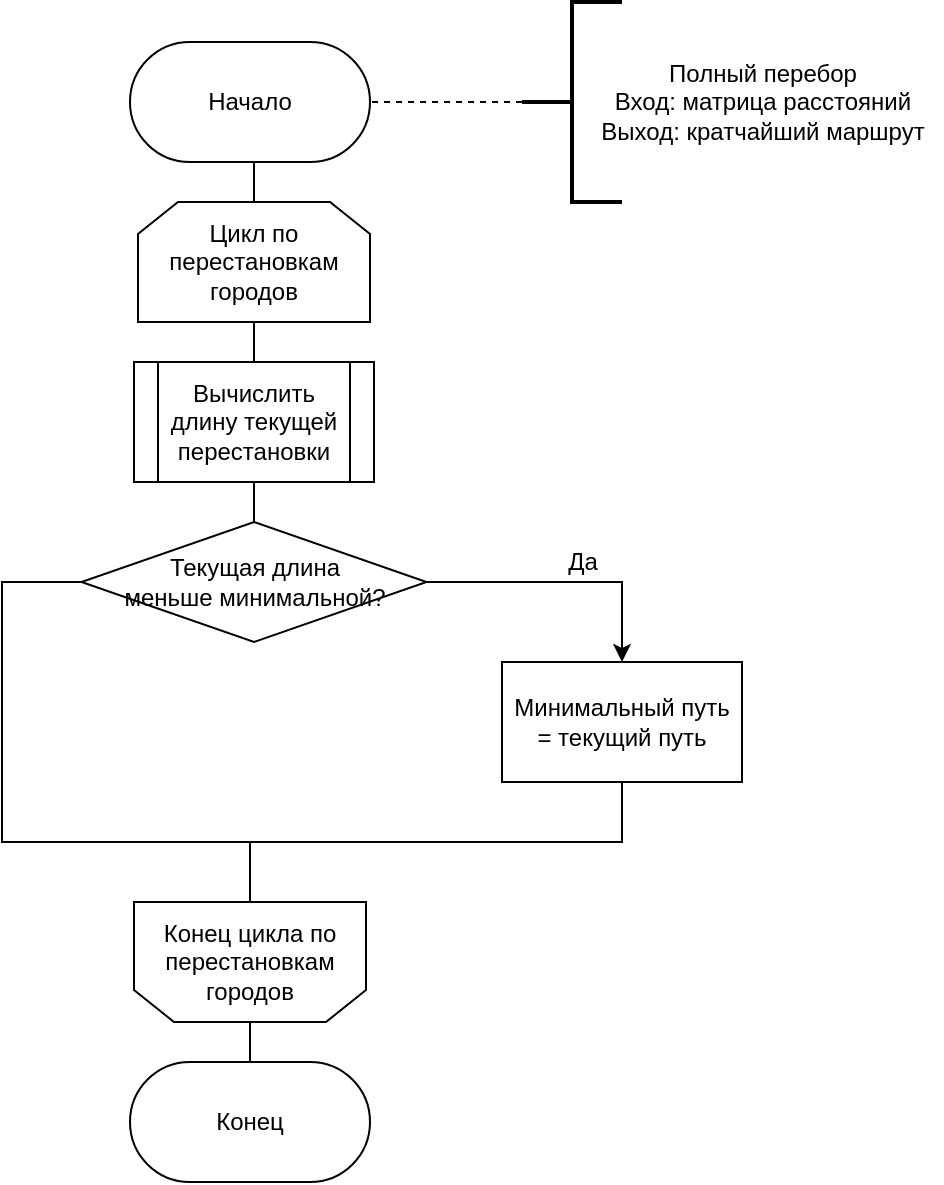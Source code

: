 <mxfile version="15.9.4" type="device" pages="3"><diagram id="g8g0gHqtTWQrx--78XGJ" name="brute"><mxGraphModel dx="848" dy="538" grid="1" gridSize="10" guides="1" tooltips="1" connect="1" arrows="1" fold="1" page="1" pageScale="1" pageWidth="827" pageHeight="2000" math="0" shadow="0"><root><mxCell id="0"/><mxCell id="1" parent="0"/><mxCell id="O9afm24E52Feed57m6xf-9" style="edgeStyle=orthogonalEdgeStyle;rounded=0;orthogonalLoop=1;jettySize=auto;html=1;exitX=0.5;exitY=1;exitDx=0;exitDy=0;entryX=0.5;entryY=0;entryDx=0;entryDy=0;endArrow=none;endFill=0;" parent="1" source="O9afm24E52Feed57m6xf-1" target="O9afm24E52Feed57m6xf-8" edge="1"><mxGeometry relative="1" as="geometry"/></mxCell><mxCell id="O9afm24E52Feed57m6xf-1" value="Начало" style="rounded=1;whiteSpace=wrap;html=1;arcSize=50;" parent="1" vertex="1"><mxGeometry x="354" y="70" width="120" height="60" as="geometry"/></mxCell><mxCell id="O9afm24E52Feed57m6xf-3" style="edgeStyle=orthogonalEdgeStyle;rounded=0;orthogonalLoop=1;jettySize=auto;html=1;exitX=0;exitY=0.5;exitDx=0;exitDy=0;exitPerimeter=0;entryX=1;entryY=0.5;entryDx=0;entryDy=0;endArrow=none;endFill=0;dashed=1;" parent="1" source="O9afm24E52Feed57m6xf-2" target="O9afm24E52Feed57m6xf-1" edge="1"><mxGeometry relative="1" as="geometry"/></mxCell><mxCell id="O9afm24E52Feed57m6xf-2" value="" style="strokeWidth=2;html=1;shape=mxgraph.flowchart.annotation_2;align=left;labelPosition=right;pointerEvents=1;" parent="1" vertex="1"><mxGeometry x="550" y="50" width="50" height="100" as="geometry"/></mxCell><mxCell id="O9afm24E52Feed57m6xf-4" value="Полный перебор&lt;br&gt;Вход: матрица расстояний&lt;br&gt;Выход: кратчайший маршрут" style="text;html=1;align=center;verticalAlign=middle;resizable=0;points=[];autosize=1;strokeColor=none;fillColor=none;" parent="1" vertex="1"><mxGeometry x="580" y="75" width="180" height="50" as="geometry"/></mxCell><mxCell id="O9afm24E52Feed57m6xf-11" style="edgeStyle=orthogonalEdgeStyle;rounded=0;orthogonalLoop=1;jettySize=auto;html=1;exitX=0.5;exitY=1;exitDx=0;exitDy=0;entryX=0.5;entryY=0;entryDx=0;entryDy=0;endArrow=none;endFill=0;" parent="1" source="O9afm24E52Feed57m6xf-8" target="O9afm24E52Feed57m6xf-10" edge="1"><mxGeometry relative="1" as="geometry"/></mxCell><mxCell id="O9afm24E52Feed57m6xf-8" value="Цикл по перестановкам городов" style="shape=loopLimit;whiteSpace=wrap;html=1;" parent="1" vertex="1"><mxGeometry x="358" y="150" width="116" height="60" as="geometry"/></mxCell><mxCell id="O9afm24E52Feed57m6xf-13" style="edgeStyle=orthogonalEdgeStyle;rounded=0;orthogonalLoop=1;jettySize=auto;html=1;exitX=0.5;exitY=1;exitDx=0;exitDy=0;entryX=0.5;entryY=0;entryDx=0;entryDy=0;endArrow=none;endFill=0;" parent="1" source="O9afm24E52Feed57m6xf-10" target="O9afm24E52Feed57m6xf-12" edge="1"><mxGeometry relative="1" as="geometry"/></mxCell><mxCell id="O9afm24E52Feed57m6xf-10" value="Вычислить длину текущей перестановки" style="shape=process;whiteSpace=wrap;html=1;backgroundOutline=1;" parent="1" vertex="1"><mxGeometry x="356" y="230" width="120" height="60" as="geometry"/></mxCell><mxCell id="O9afm24E52Feed57m6xf-16" style="edgeStyle=orthogonalEdgeStyle;rounded=0;orthogonalLoop=1;jettySize=auto;html=1;exitX=1;exitY=0.5;exitDx=0;exitDy=0;endArrow=classic;endFill=1;" parent="1" source="O9afm24E52Feed57m6xf-12" target="O9afm24E52Feed57m6xf-14" edge="1"><mxGeometry relative="1" as="geometry"/></mxCell><mxCell id="O9afm24E52Feed57m6xf-21" style="edgeStyle=orthogonalEdgeStyle;rounded=0;orthogonalLoop=1;jettySize=auto;html=1;exitX=0;exitY=0.5;exitDx=0;exitDy=0;endArrow=none;endFill=0;" parent="1" source="O9afm24E52Feed57m6xf-12" edge="1"><mxGeometry relative="1" as="geometry"><mxPoint x="416" y="470" as="targetPoint"/><Array as="points"><mxPoint x="290" y="340"/><mxPoint x="290" y="470"/></Array></mxGeometry></mxCell><mxCell id="O9afm24E52Feed57m6xf-12" value="Текущая длина&lt;br&gt;меньше минимальной?" style="rhombus;whiteSpace=wrap;html=1;" parent="1" vertex="1"><mxGeometry x="329.75" y="310" width="172.5" height="60" as="geometry"/></mxCell><mxCell id="O9afm24E52Feed57m6xf-20" style="edgeStyle=orthogonalEdgeStyle;rounded=0;orthogonalLoop=1;jettySize=auto;html=1;exitX=0.5;exitY=1;exitDx=0;exitDy=0;entryX=0.5;entryY=0;entryDx=0;entryDy=0;endArrow=none;endFill=0;" parent="1" source="O9afm24E52Feed57m6xf-14" target="O9afm24E52Feed57m6xf-18" edge="1"><mxGeometry relative="1" as="geometry"/></mxCell><mxCell id="O9afm24E52Feed57m6xf-14" value="Минимальный путь = текущий путь" style="rounded=0;whiteSpace=wrap;html=1;" parent="1" vertex="1"><mxGeometry x="540" y="380" width="120" height="60" as="geometry"/></mxCell><mxCell id="O9afm24E52Feed57m6xf-17" value="Да" style="text;html=1;align=center;verticalAlign=middle;resizable=0;points=[];autosize=1;strokeColor=none;fillColor=none;" parent="1" vertex="1"><mxGeometry x="565" y="320" width="30" height="20" as="geometry"/></mxCell><mxCell id="O9afm24E52Feed57m6xf-23" style="edgeStyle=orthogonalEdgeStyle;rounded=0;orthogonalLoop=1;jettySize=auto;html=1;exitX=0.5;exitY=1;exitDx=0;exitDy=0;entryX=0.5;entryY=0;entryDx=0;entryDy=0;endArrow=none;endFill=0;" parent="1" source="O9afm24E52Feed57m6xf-18" target="O9afm24E52Feed57m6xf-22" edge="1"><mxGeometry relative="1" as="geometry"/></mxCell><mxCell id="O9afm24E52Feed57m6xf-18" value="Конец цикла&amp;nbsp;по перестановкам городов" style="shape=loopLimit;whiteSpace=wrap;html=1;flipV=1;" parent="1" vertex="1"><mxGeometry x="356" y="500" width="116" height="60" as="geometry"/></mxCell><mxCell id="O9afm24E52Feed57m6xf-22" value="Конец" style="rounded=1;whiteSpace=wrap;html=1;arcSize=50;" parent="1" vertex="1"><mxGeometry x="354" y="580" width="120" height="60" as="geometry"/></mxCell></root></mxGraphModel></diagram><diagram id="haqe1U1k8i-So3oXZN1X" name="ant"><mxGraphModel dx="678" dy="430" grid="1" gridSize="10" guides="1" tooltips="1" connect="1" arrows="1" fold="1" page="1" pageScale="1" pageWidth="827" pageHeight="2000" math="0" shadow="0"><root><mxCell id="BjifX7MO4PdSbFg9irF5-0"/><mxCell id="BjifX7MO4PdSbFg9irF5-1" parent="BjifX7MO4PdSbFg9irF5-0"/><mxCell id="noeleAHsCXnpjK-wSr24-0" style="edgeStyle=orthogonalEdgeStyle;rounded=0;orthogonalLoop=1;jettySize=auto;html=1;exitX=0.5;exitY=1;exitDx=0;exitDy=0;entryX=0.5;entryY=0;entryDx=0;entryDy=0;endArrow=none;endFill=0;" parent="BjifX7MO4PdSbFg9irF5-1" source="noeleAHsCXnpjK-wSr24-1" edge="1"><mxGeometry relative="1" as="geometry"><mxPoint x="312.0" y="140" as="targetPoint"/></mxGeometry></mxCell><mxCell id="noeleAHsCXnpjK-wSr24-1" value="Начало" style="rounded=1;whiteSpace=wrap;html=1;arcSize=50;" parent="BjifX7MO4PdSbFg9irF5-1" vertex="1"><mxGeometry x="250" y="60" width="120" height="60" as="geometry"/></mxCell><mxCell id="noeleAHsCXnpjK-wSr24-2" style="edgeStyle=orthogonalEdgeStyle;rounded=0;orthogonalLoop=1;jettySize=auto;html=1;exitX=0;exitY=0.5;exitDx=0;exitDy=0;exitPerimeter=0;entryX=1;entryY=0.5;entryDx=0;entryDy=0;endArrow=none;endFill=0;dashed=1;" parent="BjifX7MO4PdSbFg9irF5-1" source="noeleAHsCXnpjK-wSr24-3" target="noeleAHsCXnpjK-wSr24-1" edge="1"><mxGeometry relative="1" as="geometry"/></mxCell><mxCell id="noeleAHsCXnpjK-wSr24-3" value="" style="strokeWidth=2;html=1;shape=mxgraph.flowchart.annotation_2;align=left;labelPosition=right;pointerEvents=1;" parent="BjifX7MO4PdSbFg9irF5-1" vertex="1"><mxGeometry x="446" y="40" width="50" height="100" as="geometry"/></mxCell><mxCell id="noeleAHsCXnpjK-wSr24-4" value="Муравьиный алгоритм&lt;br&gt;Вход: матрица расстояний&lt;br&gt;Выход: кратчайший маршрут" style="text;html=1;align=center;verticalAlign=middle;resizable=0;points=[];autosize=1;strokeColor=none;fillColor=none;" parent="BjifX7MO4PdSbFg9irF5-1" vertex="1"><mxGeometry x="476" y="65" width="180" height="50" as="geometry"/></mxCell><mxCell id="noeleAHsCXnpjK-wSr24-7" style="edgeStyle=orthogonalEdgeStyle;rounded=0;orthogonalLoop=1;jettySize=auto;html=1;exitX=0.5;exitY=1;exitDx=0;exitDy=0;entryX=0.5;entryY=0;entryDx=0;entryDy=0;endArrow=none;endFill=0;" parent="BjifX7MO4PdSbFg9irF5-1" source="noeleAHsCXnpjK-wSr24-5" target="noeleAHsCXnpjK-wSr24-6" edge="1"><mxGeometry relative="1" as="geometry"/></mxCell><mxCell id="noeleAHsCXnpjK-wSr24-5" value="Инициализация рёбер - видимость и феромон" style="rounded=0;whiteSpace=wrap;html=1;" parent="BjifX7MO4PdSbFg9irF5-1" vertex="1"><mxGeometry x="250" y="140" width="120" height="60" as="geometry"/></mxCell><mxCell id="noeleAHsCXnpjK-wSr24-9" style="edgeStyle=orthogonalEdgeStyle;rounded=0;orthogonalLoop=1;jettySize=auto;html=1;exitX=0.5;exitY=1;exitDx=0;exitDy=0;entryX=0.5;entryY=0;entryDx=0;entryDy=0;endArrow=none;endFill=0;" parent="BjifX7MO4PdSbFg9irF5-1" source="noeleAHsCXnpjK-wSr24-6" target="noeleAHsCXnpjK-wSr24-8" edge="1"><mxGeometry relative="1" as="geometry"/></mxCell><mxCell id="noeleAHsCXnpjK-wSr24-6" value="Случайное размещение муравьёв" style="rounded=0;whiteSpace=wrap;html=1;" parent="BjifX7MO4PdSbFg9irF5-1" vertex="1"><mxGeometry x="250" y="220" width="120" height="60" as="geometry"/></mxCell><mxCell id="sDbPqFyzluQxZssLiLQ0-1" style="edgeStyle=orthogonalEdgeStyle;rounded=0;orthogonalLoop=1;jettySize=auto;html=1;exitX=0.5;exitY=1;exitDx=0;exitDy=0;entryX=0.5;entryY=0;entryDx=0;entryDy=0;endArrow=none;endFill=0;" parent="BjifX7MO4PdSbFg9irF5-1" source="noeleAHsCXnpjK-wSr24-8" target="sDbPqFyzluQxZssLiLQ0-0" edge="1"><mxGeometry relative="1" as="geometry"/></mxCell><mxCell id="noeleAHsCXnpjK-wSr24-8" value="Выбор начального маршрута и поиск его длины" style="rounded=0;whiteSpace=wrap;html=1;" parent="BjifX7MO4PdSbFg9irF5-1" vertex="1"><mxGeometry x="250" y="300" width="120" height="60" as="geometry"/></mxCell><mxCell id="sDbPqFyzluQxZssLiLQ0-3" style="edgeStyle=orthogonalEdgeStyle;rounded=0;orthogonalLoop=1;jettySize=auto;html=1;exitX=0.5;exitY=1;exitDx=0;exitDy=0;entryX=0.5;entryY=0;entryDx=0;entryDy=0;endArrow=none;endFill=0;" parent="BjifX7MO4PdSbFg9irF5-1" source="sDbPqFyzluQxZssLiLQ0-0" target="sDbPqFyzluQxZssLiLQ0-2" edge="1"><mxGeometry relative="1" as="geometry"/></mxCell><mxCell id="sDbPqFyzluQxZssLiLQ0-0" value="Цикл по времени жизни" style="shape=loopLimit;whiteSpace=wrap;html=1;" parent="BjifX7MO4PdSbFg9irF5-1" vertex="1"><mxGeometry x="250" y="380" width="116" height="60" as="geometry"/></mxCell><mxCell id="sDbPqFyzluQxZssLiLQ0-5" style="edgeStyle=orthogonalEdgeStyle;rounded=0;orthogonalLoop=1;jettySize=auto;html=1;exitX=0.5;exitY=1;exitDx=0;exitDy=0;entryX=0.5;entryY=0;entryDx=0;entryDy=0;endArrow=none;endFill=0;" parent="BjifX7MO4PdSbFg9irF5-1" source="sDbPqFyzluQxZssLiLQ0-2" edge="1"><mxGeometry relative="1" as="geometry"><mxPoint x="310" y="540" as="targetPoint"/></mxGeometry></mxCell><mxCell id="sDbPqFyzluQxZssLiLQ0-2" value="Цикл по муравьям" style="shape=loopLimit;whiteSpace=wrap;html=1;" parent="BjifX7MO4PdSbFg9irF5-1" vertex="1"><mxGeometry x="250" y="460" width="116" height="60" as="geometry"/></mxCell><mxCell id="sDbPqFyzluQxZssLiLQ0-8" style="edgeStyle=orthogonalEdgeStyle;rounded=0;orthogonalLoop=1;jettySize=auto;html=1;exitX=0.5;exitY=1;exitDx=0;exitDy=0;entryX=0.5;entryY=0;entryDx=0;entryDy=0;endArrow=none;endFill=0;" parent="BjifX7MO4PdSbFg9irF5-1" source="sDbPqFyzluQxZssLiLQ0-6" target="sDbPqFyzluQxZssLiLQ0-7" edge="1"><mxGeometry relative="1" as="geometry"/></mxCell><mxCell id="sDbPqFyzluQxZssLiLQ0-6" value="Найти маршрут текущего муравья и его длину" style="shape=process;whiteSpace=wrap;html=1;backgroundOutline=1;" parent="BjifX7MO4PdSbFg9irF5-1" vertex="1"><mxGeometry x="250" y="540" width="120" height="60" as="geometry"/></mxCell><mxCell id="sDbPqFyzluQxZssLiLQ0-10" style="edgeStyle=orthogonalEdgeStyle;rounded=0;orthogonalLoop=1;jettySize=auto;html=1;exitX=0.5;exitY=1;exitDx=0;exitDy=0;entryX=0.5;entryY=0;entryDx=0;entryDy=0;endArrow=none;endFill=0;" parent="BjifX7MO4PdSbFg9irF5-1" source="sDbPqFyzluQxZssLiLQ0-7" target="sDbPqFyzluQxZssLiLQ0-9" edge="1"><mxGeometry relative="1" as="geometry"/></mxCell><mxCell id="sDbPqFyzluQxZssLiLQ0-7" value="Конец цикла по муравьям" style="shape=loopLimit;whiteSpace=wrap;html=1;flipH=0;flipV=1;" parent="BjifX7MO4PdSbFg9irF5-1" vertex="1"><mxGeometry x="250" y="620" width="116" height="60" as="geometry"/></mxCell><mxCell id="sDbPqFyzluQxZssLiLQ0-12" style="edgeStyle=orthogonalEdgeStyle;rounded=0;orthogonalLoop=1;jettySize=auto;html=1;exitX=0.5;exitY=1;exitDx=0;exitDy=0;entryX=0.5;entryY=0;entryDx=0;entryDy=0;endArrow=none;endFill=0;" parent="BjifX7MO4PdSbFg9irF5-1" source="sDbPqFyzluQxZssLiLQ0-9" target="sDbPqFyzluQxZssLiLQ0-11" edge="1"><mxGeometry relative="1" as="geometry"/></mxCell><mxCell id="sDbPqFyzluQxZssLiLQ0-9" value="Выбор минимального пути среди найденных" style="rounded=0;whiteSpace=wrap;html=1;" parent="BjifX7MO4PdSbFg9irF5-1" vertex="1"><mxGeometry x="446" y="200" width="120" height="60" as="geometry"/></mxCell><mxCell id="sDbPqFyzluQxZssLiLQ0-14" style="edgeStyle=orthogonalEdgeStyle;rounded=0;orthogonalLoop=1;jettySize=auto;html=1;exitX=0.5;exitY=1;exitDx=0;exitDy=0;entryX=0.5;entryY=0;entryDx=0;entryDy=0;endArrow=none;endFill=0;" parent="BjifX7MO4PdSbFg9irF5-1" source="sDbPqFyzluQxZssLiLQ0-11" target="sDbPqFyzluQxZssLiLQ0-13" edge="1"><mxGeometry relative="1" as="geometry"/></mxCell><mxCell id="sDbPqFyzluQxZssLiLQ0-11" value="Цикл по всем рёбрам графа" style="shape=loopLimit;whiteSpace=wrap;html=1;" parent="BjifX7MO4PdSbFg9irF5-1" vertex="1"><mxGeometry x="448" y="280" width="116" height="60" as="geometry"/></mxCell><mxCell id="sDbPqFyzluQxZssLiLQ0-16" style="edgeStyle=orthogonalEdgeStyle;rounded=0;orthogonalLoop=1;jettySize=auto;html=1;exitX=0.5;exitY=1;exitDx=0;exitDy=0;entryX=0.5;entryY=0;entryDx=0;entryDy=0;endArrow=none;endFill=0;" parent="BjifX7MO4PdSbFg9irF5-1" source="sDbPqFyzluQxZssLiLQ0-13" target="sDbPqFyzluQxZssLiLQ0-15" edge="1"><mxGeometry relative="1" as="geometry"/></mxCell><mxCell id="sDbPqFyzluQxZssLiLQ0-13" value="Обновить феромоны" style="shape=process;whiteSpace=wrap;html=1;backgroundOutline=1;" parent="BjifX7MO4PdSbFg9irF5-1" vertex="1"><mxGeometry x="448" y="360" width="120" height="60" as="geometry"/></mxCell><mxCell id="sDbPqFyzluQxZssLiLQ0-18" style="edgeStyle=orthogonalEdgeStyle;rounded=0;orthogonalLoop=1;jettySize=auto;html=1;exitX=0.5;exitY=1;exitDx=0;exitDy=0;entryX=0.5;entryY=0;entryDx=0;entryDy=0;endArrow=none;endFill=0;" parent="BjifX7MO4PdSbFg9irF5-1" source="sDbPqFyzluQxZssLiLQ0-15" target="sDbPqFyzluQxZssLiLQ0-17" edge="1"><mxGeometry relative="1" as="geometry"/></mxCell><mxCell id="sDbPqFyzluQxZssLiLQ0-15" value="Конец цикла по всем рёбрам графа" style="shape=loopLimit;whiteSpace=wrap;html=1;flipV=1;" parent="BjifX7MO4PdSbFg9irF5-1" vertex="1"><mxGeometry x="450" y="440" width="116" height="60" as="geometry"/></mxCell><mxCell id="sDbPqFyzluQxZssLiLQ0-20" style="edgeStyle=orthogonalEdgeStyle;rounded=0;orthogonalLoop=1;jettySize=auto;html=1;exitX=0.5;exitY=1;exitDx=0;exitDy=0;entryX=0.5;entryY=0;entryDx=0;entryDy=0;endArrow=none;endFill=0;" parent="BjifX7MO4PdSbFg9irF5-1" source="sDbPqFyzluQxZssLiLQ0-17" target="sDbPqFyzluQxZssLiLQ0-19" edge="1"><mxGeometry relative="1" as="geometry"/></mxCell><mxCell id="sDbPqFyzluQxZssLiLQ0-17" value="Конец цикла по времени жизни" style="shape=loopLimit;whiteSpace=wrap;html=1;flipV=1;" parent="BjifX7MO4PdSbFg9irF5-1" vertex="1"><mxGeometry x="450" y="520" width="116" height="60" as="geometry"/></mxCell><mxCell id="sDbPqFyzluQxZssLiLQ0-19" value="Конец" style="rounded=1;whiteSpace=wrap;html=1;arcSize=50;" parent="BjifX7MO4PdSbFg9irF5-1" vertex="1"><mxGeometry x="448" y="600" width="120" height="60" as="geometry"/></mxCell></root></mxGraphModel></diagram><diagram id="tNcOfZGBLbJ4FRECC5gc" name="Page-3"><mxGraphModel dx="848" dy="538" grid="1" gridSize="10" guides="1" tooltips="1" connect="1" arrows="1" fold="1" page="1" pageScale="1" pageWidth="827" pageHeight="2000" math="0" shadow="0"><root><mxCell id="awSm48xzPxL6CdS12buP-0"/><mxCell id="awSm48xzPxL6CdS12buP-1" parent="awSm48xzPxL6CdS12buP-0"/><mxCell id="tJbeLV9QDXOSB8dsqEL0-30" style="edgeStyle=orthogonalEdgeStyle;rounded=0;orthogonalLoop=1;jettySize=auto;html=1;exitX=0.5;exitY=1;exitDx=0;exitDy=0;entryX=0.5;entryY=0;entryDx=0;entryDy=0;endArrow=none;endFill=0;" parent="awSm48xzPxL6CdS12buP-1" source="tJbeLV9QDXOSB8dsqEL0-1" target="tJbeLV9QDXOSB8dsqEL0-12" edge="1"><mxGeometry relative="1" as="geometry"/></mxCell><mxCell id="tJbeLV9QDXOSB8dsqEL0-1" value="Начало" style="rounded=1;whiteSpace=wrap;html=1;arcSize=50;" parent="awSm48xzPxL6CdS12buP-1" vertex="1"><mxGeometry x="250" y="60" width="120" height="60" as="geometry"/></mxCell><mxCell id="tJbeLV9QDXOSB8dsqEL0-2" style="edgeStyle=orthogonalEdgeStyle;rounded=0;orthogonalLoop=1;jettySize=auto;html=1;exitX=0;exitY=0.5;exitDx=0;exitDy=0;exitPerimeter=0;entryX=1;entryY=0.5;entryDx=0;entryDy=0;endArrow=none;endFill=0;dashed=1;" parent="awSm48xzPxL6CdS12buP-1" source="tJbeLV9QDXOSB8dsqEL0-3" target="tJbeLV9QDXOSB8dsqEL0-1" edge="1"><mxGeometry relative="1" as="geometry"/></mxCell><mxCell id="tJbeLV9QDXOSB8dsqEL0-3" value="" style="strokeWidth=2;html=1;shape=mxgraph.flowchart.annotation_2;align=left;labelPosition=right;pointerEvents=1;" parent="awSm48xzPxL6CdS12buP-1" vertex="1"><mxGeometry x="446" y="40" width="50" height="100" as="geometry"/></mxCell><mxCell id="tJbeLV9QDXOSB8dsqEL0-4" value="Обновление феромона" style="text;html=1;align=center;verticalAlign=middle;resizable=0;points=[];autosize=1;strokeColor=none;fillColor=none;" parent="awSm48xzPxL6CdS12buP-1" vertex="1"><mxGeometry x="491" y="80" width="150" height="20" as="geometry"/></mxCell><mxCell id="tJbeLV9QDXOSB8dsqEL0-11" style="edgeStyle=orthogonalEdgeStyle;rounded=0;orthogonalLoop=1;jettySize=auto;html=1;exitX=0.5;exitY=1;exitDx=0;exitDy=0;entryX=0.5;entryY=0;entryDx=0;entryDy=0;endArrow=none;endFill=0;" parent="awSm48xzPxL6CdS12buP-1" source="tJbeLV9QDXOSB8dsqEL0-12" target="tJbeLV9QDXOSB8dsqEL0-14" edge="1"><mxGeometry relative="1" as="geometry"/></mxCell><mxCell id="tJbeLV9QDXOSB8dsqEL0-12" value="Цикл по муравьям" style="shape=loopLimit;whiteSpace=wrap;html=1;" parent="awSm48xzPxL6CdS12buP-1" vertex="1"><mxGeometry x="254" y="150" width="116" height="60" as="geometry"/></mxCell><mxCell id="tJbeLV9QDXOSB8dsqEL0-13" style="edgeStyle=orthogonalEdgeStyle;rounded=0;orthogonalLoop=1;jettySize=auto;html=1;exitX=0.5;exitY=1;exitDx=0;exitDy=0;entryX=0.5;entryY=0;entryDx=0;entryDy=0;endArrow=none;endFill=0;" parent="awSm48xzPxL6CdS12buP-1" source="tJbeLV9QDXOSB8dsqEL0-14" edge="1"><mxGeometry relative="1" as="geometry"><mxPoint x="314" y="310.0" as="targetPoint"/></mxGeometry></mxCell><mxCell id="tJbeLV9QDXOSB8dsqEL0-14" value="Цикл по всем рёбрам текущего маршрута муравья" style="shape=loopLimit;whiteSpace=wrap;html=1;" parent="awSm48xzPxL6CdS12buP-1" vertex="1"><mxGeometry x="254" y="230" width="116" height="60" as="geometry"/></mxCell><mxCell id="tJbeLV9QDXOSB8dsqEL0-29" value="Конец" style="rounded=1;whiteSpace=wrap;html=1;arcSize=50;" parent="awSm48xzPxL6CdS12buP-1" vertex="1"><mxGeometry x="443" y="560" width="120" height="60" as="geometry"/></mxCell><mxCell id="tJbeLV9QDXOSB8dsqEL0-34" style="edgeStyle=orthogonalEdgeStyle;rounded=0;orthogonalLoop=1;jettySize=auto;html=1;exitX=0.5;exitY=1;exitDx=0;exitDy=0;entryX=0.5;entryY=0;entryDx=0;entryDy=0;endArrow=none;endFill=0;" parent="awSm48xzPxL6CdS12buP-1" source="tJbeLV9QDXOSB8dsqEL0-31" target="tJbeLV9QDXOSB8dsqEL0-33" edge="1"><mxGeometry relative="1" as="geometry"/></mxCell><mxCell id="tJbeLV9QDXOSB8dsqEL0-31" value="Обновить значение ребра в соответствии с его длиной&amp;nbsp;" style="rounded=0;whiteSpace=wrap;html=1;" parent="awSm48xzPxL6CdS12buP-1" vertex="1"><mxGeometry x="254" y="310" width="120" height="60" as="geometry"/></mxCell><mxCell id="tJbeLV9QDXOSB8dsqEL0-42" style="edgeStyle=orthogonalEdgeStyle;rounded=0;orthogonalLoop=1;jettySize=auto;html=1;exitX=0.5;exitY=1;exitDx=0;exitDy=0;entryX=0.5;entryY=0;entryDx=0;entryDy=0;endArrow=none;endFill=0;" parent="awSm48xzPxL6CdS12buP-1" source="tJbeLV9QDXOSB8dsqEL0-32" target="tJbeLV9QDXOSB8dsqEL0-36" edge="1"><mxGeometry relative="1" as="geometry"/></mxCell><mxCell id="tJbeLV9QDXOSB8dsqEL0-32" value="Конец цикла по муравьям" style="shape=loopLimit;whiteSpace=wrap;html=1;flipV=1;" parent="awSm48xzPxL6CdS12buP-1" vertex="1"><mxGeometry x="260" y="470" width="116" height="60" as="geometry"/></mxCell><mxCell id="tJbeLV9QDXOSB8dsqEL0-35" style="edgeStyle=orthogonalEdgeStyle;rounded=0;orthogonalLoop=1;jettySize=auto;html=1;exitX=0.5;exitY=1;exitDx=0;exitDy=0;entryX=0.5;entryY=0;entryDx=0;entryDy=0;endArrow=none;endFill=0;" parent="awSm48xzPxL6CdS12buP-1" source="tJbeLV9QDXOSB8dsqEL0-33" target="tJbeLV9QDXOSB8dsqEL0-32" edge="1"><mxGeometry relative="1" as="geometry"/></mxCell><mxCell id="tJbeLV9QDXOSB8dsqEL0-33" value="Конец цикла по всем рёбрам текущего маршрута муравья" style="shape=loopLimit;whiteSpace=wrap;html=1;flipV=1;" parent="awSm48xzPxL6CdS12buP-1" vertex="1"><mxGeometry x="258" y="390" width="116" height="60" as="geometry"/></mxCell><mxCell id="tJbeLV9QDXOSB8dsqEL0-43" style="edgeStyle=orthogonalEdgeStyle;rounded=0;orthogonalLoop=1;jettySize=auto;html=1;exitX=0.5;exitY=1;exitDx=0;exitDy=0;entryX=0.5;entryY=0;entryDx=0;entryDy=0;endArrow=none;endFill=0;" parent="awSm48xzPxL6CdS12buP-1" source="tJbeLV9QDXOSB8dsqEL0-36" target="tJbeLV9QDXOSB8dsqEL0-37" edge="1"><mxGeometry relative="1" as="geometry"/></mxCell><mxCell id="tJbeLV9QDXOSB8dsqEL0-36" value="Цикл по всем рёбрам графа" style="shape=loopLimit;whiteSpace=wrap;html=1;" parent="awSm48xzPxL6CdS12buP-1" vertex="1"><mxGeometry x="260" y="550" width="116" height="60" as="geometry"/></mxCell><mxCell id="tJbeLV9QDXOSB8dsqEL0-44" value="" style="edgeStyle=orthogonalEdgeStyle;rounded=0;orthogonalLoop=1;jettySize=auto;html=1;endArrow=none;endFill=0;" parent="awSm48xzPxL6CdS12buP-1" source="tJbeLV9QDXOSB8dsqEL0-37" target="tJbeLV9QDXOSB8dsqEL0-38" edge="1"><mxGeometry relative="1" as="geometry"/></mxCell><mxCell id="tJbeLV9QDXOSB8dsqEL0-37" value="Испарить часть феромона" style="rounded=0;whiteSpace=wrap;html=1;" parent="awSm48xzPxL6CdS12buP-1" vertex="1"><mxGeometry x="440" y="180" width="120" height="60" as="geometry"/></mxCell><mxCell id="tJbeLV9QDXOSB8dsqEL0-40" style="edgeStyle=orthogonalEdgeStyle;rounded=0;orthogonalLoop=1;jettySize=auto;html=1;exitX=1;exitY=0.5;exitDx=0;exitDy=0;entryX=0.5;entryY=0;entryDx=0;entryDy=0;endArrow=classic;endFill=1;" parent="awSm48xzPxL6CdS12buP-1" source="tJbeLV9QDXOSB8dsqEL0-38" target="tJbeLV9QDXOSB8dsqEL0-39" edge="1"><mxGeometry relative="1" as="geometry"/></mxCell><mxCell id="tJbeLV9QDXOSB8dsqEL0-45" style="edgeStyle=orthogonalEdgeStyle;rounded=0;orthogonalLoop=1;jettySize=auto;html=1;exitX=0;exitY=0.5;exitDx=0;exitDy=0;entryX=0.5;entryY=0;entryDx=0;entryDy=0;endArrow=none;endFill=0;" parent="awSm48xzPxL6CdS12buP-1" source="tJbeLV9QDXOSB8dsqEL0-38" target="tJbeLV9QDXOSB8dsqEL0-41" edge="1"><mxGeometry relative="1" as="geometry"><Array as="points"><mxPoint x="419" y="300"/><mxPoint x="419" y="410"/><mxPoint x="505" y="410"/></Array></mxGeometry></mxCell><mxCell id="tJbeLV9QDXOSB8dsqEL0-38" value="Значение &lt;br&gt;феромона &amp;lt; eps&amp;nbsp;" style="rhombus;whiteSpace=wrap;html=1;" parent="awSm48xzPxL6CdS12buP-1" vertex="1"><mxGeometry x="439" y="260" width="122" height="80" as="geometry"/></mxCell><mxCell id="tJbeLV9QDXOSB8dsqEL0-46" style="edgeStyle=orthogonalEdgeStyle;rounded=0;orthogonalLoop=1;jettySize=auto;html=1;exitX=0.5;exitY=1;exitDx=0;exitDy=0;endArrow=none;endFill=0;" parent="awSm48xzPxL6CdS12buP-1" source="tJbeLV9QDXOSB8dsqEL0-39" target="tJbeLV9QDXOSB8dsqEL0-41" edge="1"><mxGeometry relative="1" as="geometry"><Array as="points"><mxPoint x="653" y="410"/><mxPoint x="505" y="410"/></Array></mxGeometry></mxCell><mxCell id="tJbeLV9QDXOSB8dsqEL0-39" value="Установить значение феромона равным eps" style="rounded=0;whiteSpace=wrap;html=1;" parent="awSm48xzPxL6CdS12buP-1" vertex="1"><mxGeometry x="593" y="330" width="120" height="60" as="geometry"/></mxCell><mxCell id="tJbeLV9QDXOSB8dsqEL0-47" style="edgeStyle=orthogonalEdgeStyle;rounded=0;orthogonalLoop=1;jettySize=auto;html=1;exitX=0.5;exitY=1;exitDx=0;exitDy=0;entryX=0.5;entryY=0;entryDx=0;entryDy=0;endArrow=none;endFill=0;" parent="awSm48xzPxL6CdS12buP-1" source="tJbeLV9QDXOSB8dsqEL0-41" target="tJbeLV9QDXOSB8dsqEL0-29" edge="1"><mxGeometry relative="1" as="geometry"/></mxCell><mxCell id="tJbeLV9QDXOSB8dsqEL0-41" value="Конец цикла по всем рёбрам графа" style="shape=loopLimit;whiteSpace=wrap;html=1;flipV=1;" parent="awSm48xzPxL6CdS12buP-1" vertex="1"><mxGeometry x="447" y="480" width="116" height="60" as="geometry"/></mxCell><mxCell id="tJbeLV9QDXOSB8dsqEL0-48" value="Да" style="text;html=1;align=center;verticalAlign=middle;resizable=0;points=[];autosize=1;strokeColor=none;fillColor=none;" parent="awSm48xzPxL6CdS12buP-1" vertex="1"><mxGeometry x="597" y="270" width="30" height="20" as="geometry"/></mxCell></root></mxGraphModel></diagram></mxfile>